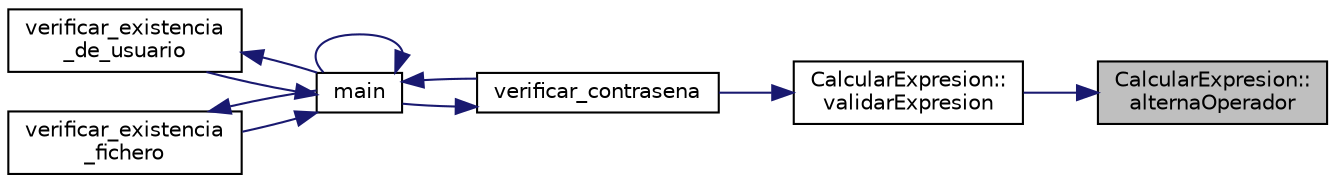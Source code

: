 digraph "CalcularExpresion::alternaOperador"
{
 // LATEX_PDF_SIZE
  edge [fontname="Helvetica",fontsize="10",labelfontname="Helvetica",labelfontsize="10"];
  node [fontname="Helvetica",fontsize="10",shape=record];
  rankdir="RL";
  Node1 [label="CalcularExpresion::\lalternaOperador",height=0.2,width=0.4,color="black", fillcolor="grey75", style="filled", fontcolor="black",tooltip="alternaOperador."];
  Node1 -> Node2 [dir="back",color="midnightblue",fontsize="10",style="solid",fontname="Helvetica"];
  Node2 [label="CalcularExpresion::\lvalidarExpresion",height=0.2,width=0.4,color="black", fillcolor="white", style="filled",URL="$class_calcular_expresion.html#a480c9ab83b3bb130962eb680fb68a12c",tooltip="validarExpresion."];
  Node2 -> Node3 [dir="back",color="midnightblue",fontsize="10",style="solid",fontname="Helvetica"];
  Node3 [label="verificar_contrasena",height=0.2,width=0.4,color="black", fillcolor="white", style="filled",URL="$_l_o_g_i_n_01_c_09_09_8cpp.html#a59d4925ed7ab663abaea69c2c37111d9",tooltip="verificar_contrasena"];
  Node3 -> Node4 [dir="back",color="midnightblue",fontsize="10",style="solid",fontname="Helvetica"];
  Node4 [label="main",height=0.2,width=0.4,color="black", fillcolor="white", style="filled",URL="$_l_o_g_i_n_01_c_09_09_8cpp.html#ae66f6b31b5ad750f1fe042a706a4e3d4",tooltip="main"];
  Node4 -> Node4 [dir="back",color="midnightblue",fontsize="10",style="solid",fontname="Helvetica"];
  Node4 -> Node3 [dir="back",color="midnightblue",fontsize="10",style="solid",fontname="Helvetica"];
  Node4 -> Node5 [dir="back",color="midnightblue",fontsize="10",style="solid",fontname="Helvetica"];
  Node5 [label="verificar_existencia\l_de_usuario",height=0.2,width=0.4,color="black", fillcolor="white", style="filled",URL="$_l_o_g_i_n_01_c_09_09_8cpp.html#a2cfb19675ebaa784ced8e4c63bcc61a8",tooltip="verificar_existencia_de_usuario"];
  Node5 -> Node4 [dir="back",color="midnightblue",fontsize="10",style="solid",fontname="Helvetica"];
  Node4 -> Node6 [dir="back",color="midnightblue",fontsize="10",style="solid",fontname="Helvetica"];
  Node6 [label="verificar_existencia\l_fichero",height=0.2,width=0.4,color="black", fillcolor="white", style="filled",URL="$_l_o_g_i_n_01_c_09_09_8cpp.html#a6a17355b6b5b1da6d3cd1ec961fbf8a3",tooltip="verificar_existencia_fichero"];
  Node6 -> Node4 [dir="back",color="midnightblue",fontsize="10",style="solid",fontname="Helvetica"];
}
